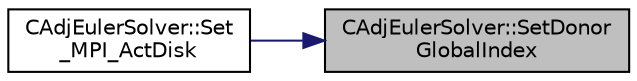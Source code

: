 digraph "CAdjEulerSolver::SetDonorGlobalIndex"
{
 // LATEX_PDF_SIZE
  edge [fontname="Helvetica",fontsize="10",labelfontname="Helvetica",labelfontsize="10"];
  node [fontname="Helvetica",fontsize="10",shape=record];
  rankdir="RL";
  Node1 [label="CAdjEulerSolver::SetDonor\lGlobalIndex",height=0.2,width=0.4,color="black", fillcolor="grey75", style="filled", fontcolor="black",tooltip="Value of the characteristic global index at the boundaries."];
  Node1 -> Node2 [dir="back",color="midnightblue",fontsize="10",style="solid",fontname="Helvetica"];
  Node2 [label="CAdjEulerSolver::Set\l_MPI_ActDisk",height=0.2,width=0.4,color="black", fillcolor="white", style="filled",URL="$classCAdjEulerSolver.html#a955c1b2bca0b00f14d155fd6eb3f6747",tooltip="Parallelization of Undivided Laplacian."];
}
